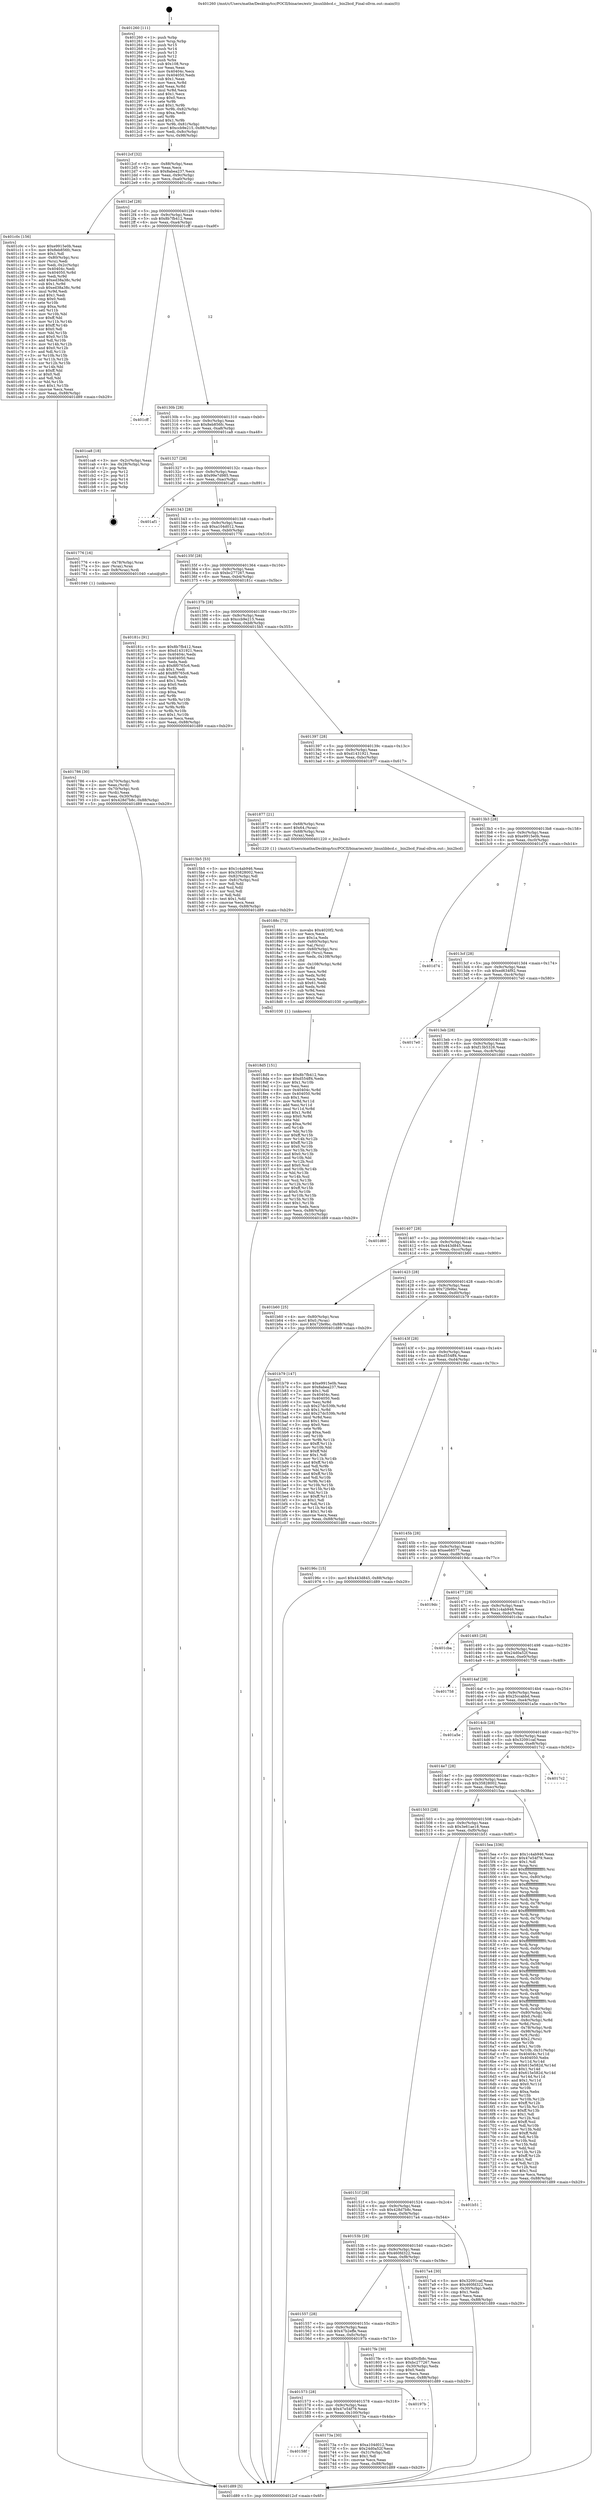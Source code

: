 digraph "0x401260" {
  label = "0x401260 (/mnt/c/Users/mathe/Desktop/tcc/POCII/binaries/extr_linuxlibbcd.c__bin2bcd_Final-ollvm.out::main(0))"
  labelloc = "t"
  node[shape=record]

  Entry [label="",width=0.3,height=0.3,shape=circle,fillcolor=black,style=filled]
  "0x4012cf" [label="{
     0x4012cf [32]\l
     | [instrs]\l
     &nbsp;&nbsp;0x4012cf \<+6\>: mov -0x88(%rbp),%eax\l
     &nbsp;&nbsp;0x4012d5 \<+2\>: mov %eax,%ecx\l
     &nbsp;&nbsp;0x4012d7 \<+6\>: sub $0x8abea237,%ecx\l
     &nbsp;&nbsp;0x4012dd \<+6\>: mov %eax,-0x9c(%rbp)\l
     &nbsp;&nbsp;0x4012e3 \<+6\>: mov %ecx,-0xa0(%rbp)\l
     &nbsp;&nbsp;0x4012e9 \<+6\>: je 0000000000401c0c \<main+0x9ac\>\l
  }"]
  "0x401c0c" [label="{
     0x401c0c [156]\l
     | [instrs]\l
     &nbsp;&nbsp;0x401c0c \<+5\>: mov $0xe9915e0b,%eax\l
     &nbsp;&nbsp;0x401c11 \<+5\>: mov $0x8eb856fc,%ecx\l
     &nbsp;&nbsp;0x401c16 \<+2\>: mov $0x1,%dl\l
     &nbsp;&nbsp;0x401c18 \<+4\>: mov -0x80(%rbp),%rsi\l
     &nbsp;&nbsp;0x401c1c \<+2\>: mov (%rsi),%edi\l
     &nbsp;&nbsp;0x401c1e \<+3\>: mov %edi,-0x2c(%rbp)\l
     &nbsp;&nbsp;0x401c21 \<+7\>: mov 0x40404c,%edi\l
     &nbsp;&nbsp;0x401c28 \<+8\>: mov 0x404050,%r8d\l
     &nbsp;&nbsp;0x401c30 \<+3\>: mov %edi,%r9d\l
     &nbsp;&nbsp;0x401c33 \<+7\>: add $0xed38a38c,%r9d\l
     &nbsp;&nbsp;0x401c3a \<+4\>: sub $0x1,%r9d\l
     &nbsp;&nbsp;0x401c3e \<+7\>: sub $0xed38a38c,%r9d\l
     &nbsp;&nbsp;0x401c45 \<+4\>: imul %r9d,%edi\l
     &nbsp;&nbsp;0x401c49 \<+3\>: and $0x1,%edi\l
     &nbsp;&nbsp;0x401c4c \<+3\>: cmp $0x0,%edi\l
     &nbsp;&nbsp;0x401c4f \<+4\>: sete %r10b\l
     &nbsp;&nbsp;0x401c53 \<+4\>: cmp $0xa,%r8d\l
     &nbsp;&nbsp;0x401c57 \<+4\>: setl %r11b\l
     &nbsp;&nbsp;0x401c5b \<+3\>: mov %r10b,%bl\l
     &nbsp;&nbsp;0x401c5e \<+3\>: xor $0xff,%bl\l
     &nbsp;&nbsp;0x401c61 \<+3\>: mov %r11b,%r14b\l
     &nbsp;&nbsp;0x401c64 \<+4\>: xor $0xff,%r14b\l
     &nbsp;&nbsp;0x401c68 \<+3\>: xor $0x0,%dl\l
     &nbsp;&nbsp;0x401c6b \<+3\>: mov %bl,%r15b\l
     &nbsp;&nbsp;0x401c6e \<+4\>: and $0x0,%r15b\l
     &nbsp;&nbsp;0x401c72 \<+3\>: and %dl,%r10b\l
     &nbsp;&nbsp;0x401c75 \<+3\>: mov %r14b,%r12b\l
     &nbsp;&nbsp;0x401c78 \<+4\>: and $0x0,%r12b\l
     &nbsp;&nbsp;0x401c7c \<+3\>: and %dl,%r11b\l
     &nbsp;&nbsp;0x401c7f \<+3\>: or %r10b,%r15b\l
     &nbsp;&nbsp;0x401c82 \<+3\>: or %r11b,%r12b\l
     &nbsp;&nbsp;0x401c85 \<+3\>: xor %r12b,%r15b\l
     &nbsp;&nbsp;0x401c88 \<+3\>: or %r14b,%bl\l
     &nbsp;&nbsp;0x401c8b \<+3\>: xor $0xff,%bl\l
     &nbsp;&nbsp;0x401c8e \<+3\>: or $0x0,%dl\l
     &nbsp;&nbsp;0x401c91 \<+2\>: and %dl,%bl\l
     &nbsp;&nbsp;0x401c93 \<+3\>: or %bl,%r15b\l
     &nbsp;&nbsp;0x401c96 \<+4\>: test $0x1,%r15b\l
     &nbsp;&nbsp;0x401c9a \<+3\>: cmovne %ecx,%eax\l
     &nbsp;&nbsp;0x401c9d \<+6\>: mov %eax,-0x88(%rbp)\l
     &nbsp;&nbsp;0x401ca3 \<+5\>: jmp 0000000000401d89 \<main+0xb29\>\l
  }"]
  "0x4012ef" [label="{
     0x4012ef [28]\l
     | [instrs]\l
     &nbsp;&nbsp;0x4012ef \<+5\>: jmp 00000000004012f4 \<main+0x94\>\l
     &nbsp;&nbsp;0x4012f4 \<+6\>: mov -0x9c(%rbp),%eax\l
     &nbsp;&nbsp;0x4012fa \<+5\>: sub $0x8b7fb412,%eax\l
     &nbsp;&nbsp;0x4012ff \<+6\>: mov %eax,-0xa4(%rbp)\l
     &nbsp;&nbsp;0x401305 \<+6\>: je 0000000000401cff \<main+0xa9f\>\l
  }"]
  Exit [label="",width=0.3,height=0.3,shape=circle,fillcolor=black,style=filled,peripheries=2]
  "0x401cff" [label="{
     0x401cff\l
  }", style=dashed]
  "0x40130b" [label="{
     0x40130b [28]\l
     | [instrs]\l
     &nbsp;&nbsp;0x40130b \<+5\>: jmp 0000000000401310 \<main+0xb0\>\l
     &nbsp;&nbsp;0x401310 \<+6\>: mov -0x9c(%rbp),%eax\l
     &nbsp;&nbsp;0x401316 \<+5\>: sub $0x8eb856fc,%eax\l
     &nbsp;&nbsp;0x40131b \<+6\>: mov %eax,-0xa8(%rbp)\l
     &nbsp;&nbsp;0x401321 \<+6\>: je 0000000000401ca8 \<main+0xa48\>\l
  }"]
  "0x4018d5" [label="{
     0x4018d5 [151]\l
     | [instrs]\l
     &nbsp;&nbsp;0x4018d5 \<+5\>: mov $0x8b7fb412,%ecx\l
     &nbsp;&nbsp;0x4018da \<+5\>: mov $0xd554ff4,%edx\l
     &nbsp;&nbsp;0x4018df \<+3\>: mov $0x1,%r10b\l
     &nbsp;&nbsp;0x4018e2 \<+2\>: xor %esi,%esi\l
     &nbsp;&nbsp;0x4018e4 \<+8\>: mov 0x40404c,%r8d\l
     &nbsp;&nbsp;0x4018ec \<+8\>: mov 0x404050,%r9d\l
     &nbsp;&nbsp;0x4018f4 \<+3\>: sub $0x1,%esi\l
     &nbsp;&nbsp;0x4018f7 \<+3\>: mov %r8d,%r11d\l
     &nbsp;&nbsp;0x4018fa \<+3\>: add %esi,%r11d\l
     &nbsp;&nbsp;0x4018fd \<+4\>: imul %r11d,%r8d\l
     &nbsp;&nbsp;0x401901 \<+4\>: and $0x1,%r8d\l
     &nbsp;&nbsp;0x401905 \<+4\>: cmp $0x0,%r8d\l
     &nbsp;&nbsp;0x401909 \<+3\>: sete %bl\l
     &nbsp;&nbsp;0x40190c \<+4\>: cmp $0xa,%r9d\l
     &nbsp;&nbsp;0x401910 \<+4\>: setl %r14b\l
     &nbsp;&nbsp;0x401914 \<+3\>: mov %bl,%r15b\l
     &nbsp;&nbsp;0x401917 \<+4\>: xor $0xff,%r15b\l
     &nbsp;&nbsp;0x40191b \<+3\>: mov %r14b,%r12b\l
     &nbsp;&nbsp;0x40191e \<+4\>: xor $0xff,%r12b\l
     &nbsp;&nbsp;0x401922 \<+4\>: xor $0x0,%r10b\l
     &nbsp;&nbsp;0x401926 \<+3\>: mov %r15b,%r13b\l
     &nbsp;&nbsp;0x401929 \<+4\>: and $0x0,%r13b\l
     &nbsp;&nbsp;0x40192d \<+3\>: and %r10b,%bl\l
     &nbsp;&nbsp;0x401930 \<+3\>: mov %r12b,%sil\l
     &nbsp;&nbsp;0x401933 \<+4\>: and $0x0,%sil\l
     &nbsp;&nbsp;0x401937 \<+3\>: and %r10b,%r14b\l
     &nbsp;&nbsp;0x40193a \<+3\>: or %bl,%r13b\l
     &nbsp;&nbsp;0x40193d \<+3\>: or %r14b,%sil\l
     &nbsp;&nbsp;0x401940 \<+3\>: xor %sil,%r13b\l
     &nbsp;&nbsp;0x401943 \<+3\>: or %r12b,%r15b\l
     &nbsp;&nbsp;0x401946 \<+4\>: xor $0xff,%r15b\l
     &nbsp;&nbsp;0x40194a \<+4\>: or $0x0,%r10b\l
     &nbsp;&nbsp;0x40194e \<+3\>: and %r10b,%r15b\l
     &nbsp;&nbsp;0x401951 \<+3\>: or %r15b,%r13b\l
     &nbsp;&nbsp;0x401954 \<+4\>: test $0x1,%r13b\l
     &nbsp;&nbsp;0x401958 \<+3\>: cmovne %edx,%ecx\l
     &nbsp;&nbsp;0x40195b \<+6\>: mov %ecx,-0x88(%rbp)\l
     &nbsp;&nbsp;0x401961 \<+6\>: mov %eax,-0x10c(%rbp)\l
     &nbsp;&nbsp;0x401967 \<+5\>: jmp 0000000000401d89 \<main+0xb29\>\l
  }"]
  "0x401ca8" [label="{
     0x401ca8 [18]\l
     | [instrs]\l
     &nbsp;&nbsp;0x401ca8 \<+3\>: mov -0x2c(%rbp),%eax\l
     &nbsp;&nbsp;0x401cab \<+4\>: lea -0x28(%rbp),%rsp\l
     &nbsp;&nbsp;0x401caf \<+1\>: pop %rbx\l
     &nbsp;&nbsp;0x401cb0 \<+2\>: pop %r12\l
     &nbsp;&nbsp;0x401cb2 \<+2\>: pop %r13\l
     &nbsp;&nbsp;0x401cb4 \<+2\>: pop %r14\l
     &nbsp;&nbsp;0x401cb6 \<+2\>: pop %r15\l
     &nbsp;&nbsp;0x401cb8 \<+1\>: pop %rbp\l
     &nbsp;&nbsp;0x401cb9 \<+1\>: ret\l
  }"]
  "0x401327" [label="{
     0x401327 [28]\l
     | [instrs]\l
     &nbsp;&nbsp;0x401327 \<+5\>: jmp 000000000040132c \<main+0xcc\>\l
     &nbsp;&nbsp;0x40132c \<+6\>: mov -0x9c(%rbp),%eax\l
     &nbsp;&nbsp;0x401332 \<+5\>: sub $0x99e7d985,%eax\l
     &nbsp;&nbsp;0x401337 \<+6\>: mov %eax,-0xac(%rbp)\l
     &nbsp;&nbsp;0x40133d \<+6\>: je 0000000000401af1 \<main+0x891\>\l
  }"]
  "0x40188c" [label="{
     0x40188c [73]\l
     | [instrs]\l
     &nbsp;&nbsp;0x40188c \<+10\>: movabs $0x4020f2,%rdi\l
     &nbsp;&nbsp;0x401896 \<+2\>: xor %ecx,%ecx\l
     &nbsp;&nbsp;0x401898 \<+5\>: mov $0x1a,%edx\l
     &nbsp;&nbsp;0x40189d \<+4\>: mov -0x60(%rbp),%rsi\l
     &nbsp;&nbsp;0x4018a1 \<+2\>: mov %al,(%rsi)\l
     &nbsp;&nbsp;0x4018a3 \<+4\>: mov -0x60(%rbp),%rsi\l
     &nbsp;&nbsp;0x4018a7 \<+3\>: movzbl (%rsi),%eax\l
     &nbsp;&nbsp;0x4018aa \<+6\>: mov %edx,-0x108(%rbp)\l
     &nbsp;&nbsp;0x4018b0 \<+1\>: cltd\l
     &nbsp;&nbsp;0x4018b1 \<+7\>: mov -0x108(%rbp),%r8d\l
     &nbsp;&nbsp;0x4018b8 \<+3\>: idiv %r8d\l
     &nbsp;&nbsp;0x4018bb \<+3\>: mov %ecx,%r9d\l
     &nbsp;&nbsp;0x4018be \<+3\>: sub %edx,%r9d\l
     &nbsp;&nbsp;0x4018c1 \<+2\>: mov %ecx,%edx\l
     &nbsp;&nbsp;0x4018c3 \<+3\>: sub $0x61,%edx\l
     &nbsp;&nbsp;0x4018c6 \<+3\>: add %edx,%r9d\l
     &nbsp;&nbsp;0x4018c9 \<+3\>: sub %r9d,%ecx\l
     &nbsp;&nbsp;0x4018cc \<+2\>: mov %ecx,%esi\l
     &nbsp;&nbsp;0x4018ce \<+2\>: mov $0x0,%al\l
     &nbsp;&nbsp;0x4018d0 \<+5\>: call 0000000000401030 \<printf@plt\>\l
     | [calls]\l
     &nbsp;&nbsp;0x401030 \{1\} (unknown)\l
  }"]
  "0x401af1" [label="{
     0x401af1\l
  }", style=dashed]
  "0x401343" [label="{
     0x401343 [28]\l
     | [instrs]\l
     &nbsp;&nbsp;0x401343 \<+5\>: jmp 0000000000401348 \<main+0xe8\>\l
     &nbsp;&nbsp;0x401348 \<+6\>: mov -0x9c(%rbp),%eax\l
     &nbsp;&nbsp;0x40134e \<+5\>: sub $0xa104d012,%eax\l
     &nbsp;&nbsp;0x401353 \<+6\>: mov %eax,-0xb0(%rbp)\l
     &nbsp;&nbsp;0x401359 \<+6\>: je 0000000000401776 \<main+0x516\>\l
  }"]
  "0x401786" [label="{
     0x401786 [30]\l
     | [instrs]\l
     &nbsp;&nbsp;0x401786 \<+4\>: mov -0x70(%rbp),%rdi\l
     &nbsp;&nbsp;0x40178a \<+2\>: mov %eax,(%rdi)\l
     &nbsp;&nbsp;0x40178c \<+4\>: mov -0x70(%rbp),%rdi\l
     &nbsp;&nbsp;0x401790 \<+2\>: mov (%rdi),%eax\l
     &nbsp;&nbsp;0x401792 \<+3\>: mov %eax,-0x30(%rbp)\l
     &nbsp;&nbsp;0x401795 \<+10\>: movl $0x428d7b8c,-0x88(%rbp)\l
     &nbsp;&nbsp;0x40179f \<+5\>: jmp 0000000000401d89 \<main+0xb29\>\l
  }"]
  "0x401776" [label="{
     0x401776 [16]\l
     | [instrs]\l
     &nbsp;&nbsp;0x401776 \<+4\>: mov -0x78(%rbp),%rax\l
     &nbsp;&nbsp;0x40177a \<+3\>: mov (%rax),%rax\l
     &nbsp;&nbsp;0x40177d \<+4\>: mov 0x8(%rax),%rdi\l
     &nbsp;&nbsp;0x401781 \<+5\>: call 0000000000401040 \<atoi@plt\>\l
     | [calls]\l
     &nbsp;&nbsp;0x401040 \{1\} (unknown)\l
  }"]
  "0x40135f" [label="{
     0x40135f [28]\l
     | [instrs]\l
     &nbsp;&nbsp;0x40135f \<+5\>: jmp 0000000000401364 \<main+0x104\>\l
     &nbsp;&nbsp;0x401364 \<+6\>: mov -0x9c(%rbp),%eax\l
     &nbsp;&nbsp;0x40136a \<+5\>: sub $0xbc277267,%eax\l
     &nbsp;&nbsp;0x40136f \<+6\>: mov %eax,-0xb4(%rbp)\l
     &nbsp;&nbsp;0x401375 \<+6\>: je 000000000040181c \<main+0x5bc\>\l
  }"]
  "0x40158f" [label="{
     0x40158f\l
  }", style=dashed]
  "0x40181c" [label="{
     0x40181c [91]\l
     | [instrs]\l
     &nbsp;&nbsp;0x40181c \<+5\>: mov $0x8b7fb412,%eax\l
     &nbsp;&nbsp;0x401821 \<+5\>: mov $0xd1431921,%ecx\l
     &nbsp;&nbsp;0x401826 \<+7\>: mov 0x40404c,%edx\l
     &nbsp;&nbsp;0x40182d \<+7\>: mov 0x404050,%esi\l
     &nbsp;&nbsp;0x401834 \<+2\>: mov %edx,%edi\l
     &nbsp;&nbsp;0x401836 \<+6\>: sub $0x8f0765c6,%edi\l
     &nbsp;&nbsp;0x40183c \<+3\>: sub $0x1,%edi\l
     &nbsp;&nbsp;0x40183f \<+6\>: add $0x8f0765c6,%edi\l
     &nbsp;&nbsp;0x401845 \<+3\>: imul %edi,%edx\l
     &nbsp;&nbsp;0x401848 \<+3\>: and $0x1,%edx\l
     &nbsp;&nbsp;0x40184b \<+3\>: cmp $0x0,%edx\l
     &nbsp;&nbsp;0x40184e \<+4\>: sete %r8b\l
     &nbsp;&nbsp;0x401852 \<+3\>: cmp $0xa,%esi\l
     &nbsp;&nbsp;0x401855 \<+4\>: setl %r9b\l
     &nbsp;&nbsp;0x401859 \<+3\>: mov %r8b,%r10b\l
     &nbsp;&nbsp;0x40185c \<+3\>: and %r9b,%r10b\l
     &nbsp;&nbsp;0x40185f \<+3\>: xor %r9b,%r8b\l
     &nbsp;&nbsp;0x401862 \<+3\>: or %r8b,%r10b\l
     &nbsp;&nbsp;0x401865 \<+4\>: test $0x1,%r10b\l
     &nbsp;&nbsp;0x401869 \<+3\>: cmovne %ecx,%eax\l
     &nbsp;&nbsp;0x40186c \<+6\>: mov %eax,-0x88(%rbp)\l
     &nbsp;&nbsp;0x401872 \<+5\>: jmp 0000000000401d89 \<main+0xb29\>\l
  }"]
  "0x40137b" [label="{
     0x40137b [28]\l
     | [instrs]\l
     &nbsp;&nbsp;0x40137b \<+5\>: jmp 0000000000401380 \<main+0x120\>\l
     &nbsp;&nbsp;0x401380 \<+6\>: mov -0x9c(%rbp),%eax\l
     &nbsp;&nbsp;0x401386 \<+5\>: sub $0xccb9e215,%eax\l
     &nbsp;&nbsp;0x40138b \<+6\>: mov %eax,-0xb8(%rbp)\l
     &nbsp;&nbsp;0x401391 \<+6\>: je 00000000004015b5 \<main+0x355\>\l
  }"]
  "0x40173a" [label="{
     0x40173a [30]\l
     | [instrs]\l
     &nbsp;&nbsp;0x40173a \<+5\>: mov $0xa104d012,%eax\l
     &nbsp;&nbsp;0x40173f \<+5\>: mov $0x24d0a52f,%ecx\l
     &nbsp;&nbsp;0x401744 \<+3\>: mov -0x31(%rbp),%dl\l
     &nbsp;&nbsp;0x401747 \<+3\>: test $0x1,%dl\l
     &nbsp;&nbsp;0x40174a \<+3\>: cmovne %ecx,%eax\l
     &nbsp;&nbsp;0x40174d \<+6\>: mov %eax,-0x88(%rbp)\l
     &nbsp;&nbsp;0x401753 \<+5\>: jmp 0000000000401d89 \<main+0xb29\>\l
  }"]
  "0x4015b5" [label="{
     0x4015b5 [53]\l
     | [instrs]\l
     &nbsp;&nbsp;0x4015b5 \<+5\>: mov $0x1c4ab946,%eax\l
     &nbsp;&nbsp;0x4015ba \<+5\>: mov $0x35828002,%ecx\l
     &nbsp;&nbsp;0x4015bf \<+6\>: mov -0x82(%rbp),%dl\l
     &nbsp;&nbsp;0x4015c5 \<+7\>: mov -0x81(%rbp),%sil\l
     &nbsp;&nbsp;0x4015cc \<+3\>: mov %dl,%dil\l
     &nbsp;&nbsp;0x4015cf \<+3\>: and %sil,%dil\l
     &nbsp;&nbsp;0x4015d2 \<+3\>: xor %sil,%dl\l
     &nbsp;&nbsp;0x4015d5 \<+3\>: or %dl,%dil\l
     &nbsp;&nbsp;0x4015d8 \<+4\>: test $0x1,%dil\l
     &nbsp;&nbsp;0x4015dc \<+3\>: cmovne %ecx,%eax\l
     &nbsp;&nbsp;0x4015df \<+6\>: mov %eax,-0x88(%rbp)\l
     &nbsp;&nbsp;0x4015e5 \<+5\>: jmp 0000000000401d89 \<main+0xb29\>\l
  }"]
  "0x401397" [label="{
     0x401397 [28]\l
     | [instrs]\l
     &nbsp;&nbsp;0x401397 \<+5\>: jmp 000000000040139c \<main+0x13c\>\l
     &nbsp;&nbsp;0x40139c \<+6\>: mov -0x9c(%rbp),%eax\l
     &nbsp;&nbsp;0x4013a2 \<+5\>: sub $0xd1431921,%eax\l
     &nbsp;&nbsp;0x4013a7 \<+6\>: mov %eax,-0xbc(%rbp)\l
     &nbsp;&nbsp;0x4013ad \<+6\>: je 0000000000401877 \<main+0x617\>\l
  }"]
  "0x401d89" [label="{
     0x401d89 [5]\l
     | [instrs]\l
     &nbsp;&nbsp;0x401d89 \<+5\>: jmp 00000000004012cf \<main+0x6f\>\l
  }"]
  "0x401260" [label="{
     0x401260 [111]\l
     | [instrs]\l
     &nbsp;&nbsp;0x401260 \<+1\>: push %rbp\l
     &nbsp;&nbsp;0x401261 \<+3\>: mov %rsp,%rbp\l
     &nbsp;&nbsp;0x401264 \<+2\>: push %r15\l
     &nbsp;&nbsp;0x401266 \<+2\>: push %r14\l
     &nbsp;&nbsp;0x401268 \<+2\>: push %r13\l
     &nbsp;&nbsp;0x40126a \<+2\>: push %r12\l
     &nbsp;&nbsp;0x40126c \<+1\>: push %rbx\l
     &nbsp;&nbsp;0x40126d \<+7\>: sub $0x108,%rsp\l
     &nbsp;&nbsp;0x401274 \<+2\>: xor %eax,%eax\l
     &nbsp;&nbsp;0x401276 \<+7\>: mov 0x40404c,%ecx\l
     &nbsp;&nbsp;0x40127d \<+7\>: mov 0x404050,%edx\l
     &nbsp;&nbsp;0x401284 \<+3\>: sub $0x1,%eax\l
     &nbsp;&nbsp;0x401287 \<+3\>: mov %ecx,%r8d\l
     &nbsp;&nbsp;0x40128a \<+3\>: add %eax,%r8d\l
     &nbsp;&nbsp;0x40128d \<+4\>: imul %r8d,%ecx\l
     &nbsp;&nbsp;0x401291 \<+3\>: and $0x1,%ecx\l
     &nbsp;&nbsp;0x401294 \<+3\>: cmp $0x0,%ecx\l
     &nbsp;&nbsp;0x401297 \<+4\>: sete %r9b\l
     &nbsp;&nbsp;0x40129b \<+4\>: and $0x1,%r9b\l
     &nbsp;&nbsp;0x40129f \<+7\>: mov %r9b,-0x82(%rbp)\l
     &nbsp;&nbsp;0x4012a6 \<+3\>: cmp $0xa,%edx\l
     &nbsp;&nbsp;0x4012a9 \<+4\>: setl %r9b\l
     &nbsp;&nbsp;0x4012ad \<+4\>: and $0x1,%r9b\l
     &nbsp;&nbsp;0x4012b1 \<+7\>: mov %r9b,-0x81(%rbp)\l
     &nbsp;&nbsp;0x4012b8 \<+10\>: movl $0xccb9e215,-0x88(%rbp)\l
     &nbsp;&nbsp;0x4012c2 \<+6\>: mov %edi,-0x8c(%rbp)\l
     &nbsp;&nbsp;0x4012c8 \<+7\>: mov %rsi,-0x98(%rbp)\l
  }"]
  "0x401573" [label="{
     0x401573 [28]\l
     | [instrs]\l
     &nbsp;&nbsp;0x401573 \<+5\>: jmp 0000000000401578 \<main+0x318\>\l
     &nbsp;&nbsp;0x401578 \<+6\>: mov -0x9c(%rbp),%eax\l
     &nbsp;&nbsp;0x40157e \<+5\>: sub $0x47e54f79,%eax\l
     &nbsp;&nbsp;0x401583 \<+6\>: mov %eax,-0x100(%rbp)\l
     &nbsp;&nbsp;0x401589 \<+6\>: je 000000000040173a \<main+0x4da\>\l
  }"]
  "0x401877" [label="{
     0x401877 [21]\l
     | [instrs]\l
     &nbsp;&nbsp;0x401877 \<+4\>: mov -0x68(%rbp),%rax\l
     &nbsp;&nbsp;0x40187b \<+6\>: movl $0x64,(%rax)\l
     &nbsp;&nbsp;0x401881 \<+4\>: mov -0x68(%rbp),%rax\l
     &nbsp;&nbsp;0x401885 \<+2\>: mov (%rax),%edi\l
     &nbsp;&nbsp;0x401887 \<+5\>: call 0000000000401220 \<_bin2bcd\>\l
     | [calls]\l
     &nbsp;&nbsp;0x401220 \{1\} (/mnt/c/Users/mathe/Desktop/tcc/POCII/binaries/extr_linuxlibbcd.c__bin2bcd_Final-ollvm.out::_bin2bcd)\l
  }"]
  "0x4013b3" [label="{
     0x4013b3 [28]\l
     | [instrs]\l
     &nbsp;&nbsp;0x4013b3 \<+5\>: jmp 00000000004013b8 \<main+0x158\>\l
     &nbsp;&nbsp;0x4013b8 \<+6\>: mov -0x9c(%rbp),%eax\l
     &nbsp;&nbsp;0x4013be \<+5\>: sub $0xe9915e0b,%eax\l
     &nbsp;&nbsp;0x4013c3 \<+6\>: mov %eax,-0xc0(%rbp)\l
     &nbsp;&nbsp;0x4013c9 \<+6\>: je 0000000000401d74 \<main+0xb14\>\l
  }"]
  "0x40197b" [label="{
     0x40197b\l
  }", style=dashed]
  "0x401d74" [label="{
     0x401d74\l
  }", style=dashed]
  "0x4013cf" [label="{
     0x4013cf [28]\l
     | [instrs]\l
     &nbsp;&nbsp;0x4013cf \<+5\>: jmp 00000000004013d4 \<main+0x174\>\l
     &nbsp;&nbsp;0x4013d4 \<+6\>: mov -0x9c(%rbp),%eax\l
     &nbsp;&nbsp;0x4013da \<+5\>: sub $0xed634f92,%eax\l
     &nbsp;&nbsp;0x4013df \<+6\>: mov %eax,-0xc4(%rbp)\l
     &nbsp;&nbsp;0x4013e5 \<+6\>: je 00000000004017e0 \<main+0x580\>\l
  }"]
  "0x401557" [label="{
     0x401557 [28]\l
     | [instrs]\l
     &nbsp;&nbsp;0x401557 \<+5\>: jmp 000000000040155c \<main+0x2fc\>\l
     &nbsp;&nbsp;0x40155c \<+6\>: mov -0x9c(%rbp),%eax\l
     &nbsp;&nbsp;0x401562 \<+5\>: sub $0x47b2effe,%eax\l
     &nbsp;&nbsp;0x401567 \<+6\>: mov %eax,-0xfc(%rbp)\l
     &nbsp;&nbsp;0x40156d \<+6\>: je 000000000040197b \<main+0x71b\>\l
  }"]
  "0x4017e0" [label="{
     0x4017e0\l
  }", style=dashed]
  "0x4013eb" [label="{
     0x4013eb [28]\l
     | [instrs]\l
     &nbsp;&nbsp;0x4013eb \<+5\>: jmp 00000000004013f0 \<main+0x190\>\l
     &nbsp;&nbsp;0x4013f0 \<+6\>: mov -0x9c(%rbp),%eax\l
     &nbsp;&nbsp;0x4013f6 \<+5\>: sub $0xf13b5326,%eax\l
     &nbsp;&nbsp;0x4013fb \<+6\>: mov %eax,-0xc8(%rbp)\l
     &nbsp;&nbsp;0x401401 \<+6\>: je 0000000000401d60 \<main+0xb00\>\l
  }"]
  "0x4017fe" [label="{
     0x4017fe [30]\l
     | [instrs]\l
     &nbsp;&nbsp;0x4017fe \<+5\>: mov $0x4f0cfb8c,%eax\l
     &nbsp;&nbsp;0x401803 \<+5\>: mov $0xbc277267,%ecx\l
     &nbsp;&nbsp;0x401808 \<+3\>: mov -0x30(%rbp),%edx\l
     &nbsp;&nbsp;0x40180b \<+3\>: cmp $0x0,%edx\l
     &nbsp;&nbsp;0x40180e \<+3\>: cmove %ecx,%eax\l
     &nbsp;&nbsp;0x401811 \<+6\>: mov %eax,-0x88(%rbp)\l
     &nbsp;&nbsp;0x401817 \<+5\>: jmp 0000000000401d89 \<main+0xb29\>\l
  }"]
  "0x401d60" [label="{
     0x401d60\l
  }", style=dashed]
  "0x401407" [label="{
     0x401407 [28]\l
     | [instrs]\l
     &nbsp;&nbsp;0x401407 \<+5\>: jmp 000000000040140c \<main+0x1ac\>\l
     &nbsp;&nbsp;0x40140c \<+6\>: mov -0x9c(%rbp),%eax\l
     &nbsp;&nbsp;0x401412 \<+5\>: sub $0x443d845,%eax\l
     &nbsp;&nbsp;0x401417 \<+6\>: mov %eax,-0xcc(%rbp)\l
     &nbsp;&nbsp;0x40141d \<+6\>: je 0000000000401b60 \<main+0x900\>\l
  }"]
  "0x40153b" [label="{
     0x40153b [28]\l
     | [instrs]\l
     &nbsp;&nbsp;0x40153b \<+5\>: jmp 0000000000401540 \<main+0x2e0\>\l
     &nbsp;&nbsp;0x401540 \<+6\>: mov -0x9c(%rbp),%eax\l
     &nbsp;&nbsp;0x401546 \<+5\>: sub $0x460fd322,%eax\l
     &nbsp;&nbsp;0x40154b \<+6\>: mov %eax,-0xf8(%rbp)\l
     &nbsp;&nbsp;0x401551 \<+6\>: je 00000000004017fe \<main+0x59e\>\l
  }"]
  "0x401b60" [label="{
     0x401b60 [25]\l
     | [instrs]\l
     &nbsp;&nbsp;0x401b60 \<+4\>: mov -0x80(%rbp),%rax\l
     &nbsp;&nbsp;0x401b64 \<+6\>: movl $0x0,(%rax)\l
     &nbsp;&nbsp;0x401b6a \<+10\>: movl $0x72fe9bc,-0x88(%rbp)\l
     &nbsp;&nbsp;0x401b74 \<+5\>: jmp 0000000000401d89 \<main+0xb29\>\l
  }"]
  "0x401423" [label="{
     0x401423 [28]\l
     | [instrs]\l
     &nbsp;&nbsp;0x401423 \<+5\>: jmp 0000000000401428 \<main+0x1c8\>\l
     &nbsp;&nbsp;0x401428 \<+6\>: mov -0x9c(%rbp),%eax\l
     &nbsp;&nbsp;0x40142e \<+5\>: sub $0x72fe9bc,%eax\l
     &nbsp;&nbsp;0x401433 \<+6\>: mov %eax,-0xd0(%rbp)\l
     &nbsp;&nbsp;0x401439 \<+6\>: je 0000000000401b79 \<main+0x919\>\l
  }"]
  "0x4017a4" [label="{
     0x4017a4 [30]\l
     | [instrs]\l
     &nbsp;&nbsp;0x4017a4 \<+5\>: mov $0x32091caf,%eax\l
     &nbsp;&nbsp;0x4017a9 \<+5\>: mov $0x460fd322,%ecx\l
     &nbsp;&nbsp;0x4017ae \<+3\>: mov -0x30(%rbp),%edx\l
     &nbsp;&nbsp;0x4017b1 \<+3\>: cmp $0x1,%edx\l
     &nbsp;&nbsp;0x4017b4 \<+3\>: cmovl %ecx,%eax\l
     &nbsp;&nbsp;0x4017b7 \<+6\>: mov %eax,-0x88(%rbp)\l
     &nbsp;&nbsp;0x4017bd \<+5\>: jmp 0000000000401d89 \<main+0xb29\>\l
  }"]
  "0x401b79" [label="{
     0x401b79 [147]\l
     | [instrs]\l
     &nbsp;&nbsp;0x401b79 \<+5\>: mov $0xe9915e0b,%eax\l
     &nbsp;&nbsp;0x401b7e \<+5\>: mov $0x8abea237,%ecx\l
     &nbsp;&nbsp;0x401b83 \<+2\>: mov $0x1,%dl\l
     &nbsp;&nbsp;0x401b85 \<+7\>: mov 0x40404c,%esi\l
     &nbsp;&nbsp;0x401b8c \<+7\>: mov 0x404050,%edi\l
     &nbsp;&nbsp;0x401b93 \<+3\>: mov %esi,%r8d\l
     &nbsp;&nbsp;0x401b96 \<+7\>: sub $0x27dc539b,%r8d\l
     &nbsp;&nbsp;0x401b9d \<+4\>: sub $0x1,%r8d\l
     &nbsp;&nbsp;0x401ba1 \<+7\>: add $0x27dc539b,%r8d\l
     &nbsp;&nbsp;0x401ba8 \<+4\>: imul %r8d,%esi\l
     &nbsp;&nbsp;0x401bac \<+3\>: and $0x1,%esi\l
     &nbsp;&nbsp;0x401baf \<+3\>: cmp $0x0,%esi\l
     &nbsp;&nbsp;0x401bb2 \<+4\>: sete %r9b\l
     &nbsp;&nbsp;0x401bb6 \<+3\>: cmp $0xa,%edi\l
     &nbsp;&nbsp;0x401bb9 \<+4\>: setl %r10b\l
     &nbsp;&nbsp;0x401bbd \<+3\>: mov %r9b,%r11b\l
     &nbsp;&nbsp;0x401bc0 \<+4\>: xor $0xff,%r11b\l
     &nbsp;&nbsp;0x401bc4 \<+3\>: mov %r10b,%bl\l
     &nbsp;&nbsp;0x401bc7 \<+3\>: xor $0xff,%bl\l
     &nbsp;&nbsp;0x401bca \<+3\>: xor $0x1,%dl\l
     &nbsp;&nbsp;0x401bcd \<+3\>: mov %r11b,%r14b\l
     &nbsp;&nbsp;0x401bd0 \<+4\>: and $0xff,%r14b\l
     &nbsp;&nbsp;0x401bd4 \<+3\>: and %dl,%r9b\l
     &nbsp;&nbsp;0x401bd7 \<+3\>: mov %bl,%r15b\l
     &nbsp;&nbsp;0x401bda \<+4\>: and $0xff,%r15b\l
     &nbsp;&nbsp;0x401bde \<+3\>: and %dl,%r10b\l
     &nbsp;&nbsp;0x401be1 \<+3\>: or %r9b,%r14b\l
     &nbsp;&nbsp;0x401be4 \<+3\>: or %r10b,%r15b\l
     &nbsp;&nbsp;0x401be7 \<+3\>: xor %r15b,%r14b\l
     &nbsp;&nbsp;0x401bea \<+3\>: or %bl,%r11b\l
     &nbsp;&nbsp;0x401bed \<+4\>: xor $0xff,%r11b\l
     &nbsp;&nbsp;0x401bf1 \<+3\>: or $0x1,%dl\l
     &nbsp;&nbsp;0x401bf4 \<+3\>: and %dl,%r11b\l
     &nbsp;&nbsp;0x401bf7 \<+3\>: or %r11b,%r14b\l
     &nbsp;&nbsp;0x401bfa \<+4\>: test $0x1,%r14b\l
     &nbsp;&nbsp;0x401bfe \<+3\>: cmovne %ecx,%eax\l
     &nbsp;&nbsp;0x401c01 \<+6\>: mov %eax,-0x88(%rbp)\l
     &nbsp;&nbsp;0x401c07 \<+5\>: jmp 0000000000401d89 \<main+0xb29\>\l
  }"]
  "0x40143f" [label="{
     0x40143f [28]\l
     | [instrs]\l
     &nbsp;&nbsp;0x40143f \<+5\>: jmp 0000000000401444 \<main+0x1e4\>\l
     &nbsp;&nbsp;0x401444 \<+6\>: mov -0x9c(%rbp),%eax\l
     &nbsp;&nbsp;0x40144a \<+5\>: sub $0xd554ff4,%eax\l
     &nbsp;&nbsp;0x40144f \<+6\>: mov %eax,-0xd4(%rbp)\l
     &nbsp;&nbsp;0x401455 \<+6\>: je 000000000040196c \<main+0x70c\>\l
  }"]
  "0x40151f" [label="{
     0x40151f [28]\l
     | [instrs]\l
     &nbsp;&nbsp;0x40151f \<+5\>: jmp 0000000000401524 \<main+0x2c4\>\l
     &nbsp;&nbsp;0x401524 \<+6\>: mov -0x9c(%rbp),%eax\l
     &nbsp;&nbsp;0x40152a \<+5\>: sub $0x428d7b8c,%eax\l
     &nbsp;&nbsp;0x40152f \<+6\>: mov %eax,-0xf4(%rbp)\l
     &nbsp;&nbsp;0x401535 \<+6\>: je 00000000004017a4 \<main+0x544\>\l
  }"]
  "0x40196c" [label="{
     0x40196c [15]\l
     | [instrs]\l
     &nbsp;&nbsp;0x40196c \<+10\>: movl $0x443d845,-0x88(%rbp)\l
     &nbsp;&nbsp;0x401976 \<+5\>: jmp 0000000000401d89 \<main+0xb29\>\l
  }"]
  "0x40145b" [label="{
     0x40145b [28]\l
     | [instrs]\l
     &nbsp;&nbsp;0x40145b \<+5\>: jmp 0000000000401460 \<main+0x200\>\l
     &nbsp;&nbsp;0x401460 \<+6\>: mov -0x9c(%rbp),%eax\l
     &nbsp;&nbsp;0x401466 \<+5\>: sub $0xee68577,%eax\l
     &nbsp;&nbsp;0x40146b \<+6\>: mov %eax,-0xd8(%rbp)\l
     &nbsp;&nbsp;0x401471 \<+6\>: je 00000000004019dc \<main+0x77c\>\l
  }"]
  "0x401b51" [label="{
     0x401b51\l
  }", style=dashed]
  "0x4019dc" [label="{
     0x4019dc\l
  }", style=dashed]
  "0x401477" [label="{
     0x401477 [28]\l
     | [instrs]\l
     &nbsp;&nbsp;0x401477 \<+5\>: jmp 000000000040147c \<main+0x21c\>\l
     &nbsp;&nbsp;0x40147c \<+6\>: mov -0x9c(%rbp),%eax\l
     &nbsp;&nbsp;0x401482 \<+5\>: sub $0x1c4ab946,%eax\l
     &nbsp;&nbsp;0x401487 \<+6\>: mov %eax,-0xdc(%rbp)\l
     &nbsp;&nbsp;0x40148d \<+6\>: je 0000000000401cba \<main+0xa5a\>\l
  }"]
  "0x401503" [label="{
     0x401503 [28]\l
     | [instrs]\l
     &nbsp;&nbsp;0x401503 \<+5\>: jmp 0000000000401508 \<main+0x2a8\>\l
     &nbsp;&nbsp;0x401508 \<+6\>: mov -0x9c(%rbp),%eax\l
     &nbsp;&nbsp;0x40150e \<+5\>: sub $0x3e61ae18,%eax\l
     &nbsp;&nbsp;0x401513 \<+6\>: mov %eax,-0xf0(%rbp)\l
     &nbsp;&nbsp;0x401519 \<+6\>: je 0000000000401b51 \<main+0x8f1\>\l
  }"]
  "0x401cba" [label="{
     0x401cba\l
  }", style=dashed]
  "0x401493" [label="{
     0x401493 [28]\l
     | [instrs]\l
     &nbsp;&nbsp;0x401493 \<+5\>: jmp 0000000000401498 \<main+0x238\>\l
     &nbsp;&nbsp;0x401498 \<+6\>: mov -0x9c(%rbp),%eax\l
     &nbsp;&nbsp;0x40149e \<+5\>: sub $0x24d0a52f,%eax\l
     &nbsp;&nbsp;0x4014a3 \<+6\>: mov %eax,-0xe0(%rbp)\l
     &nbsp;&nbsp;0x4014a9 \<+6\>: je 0000000000401758 \<main+0x4f8\>\l
  }"]
  "0x4015ea" [label="{
     0x4015ea [336]\l
     | [instrs]\l
     &nbsp;&nbsp;0x4015ea \<+5\>: mov $0x1c4ab946,%eax\l
     &nbsp;&nbsp;0x4015ef \<+5\>: mov $0x47e54f79,%ecx\l
     &nbsp;&nbsp;0x4015f4 \<+2\>: mov $0x1,%dl\l
     &nbsp;&nbsp;0x4015f6 \<+3\>: mov %rsp,%rsi\l
     &nbsp;&nbsp;0x4015f9 \<+4\>: add $0xfffffffffffffff0,%rsi\l
     &nbsp;&nbsp;0x4015fd \<+3\>: mov %rsi,%rsp\l
     &nbsp;&nbsp;0x401600 \<+4\>: mov %rsi,-0x80(%rbp)\l
     &nbsp;&nbsp;0x401604 \<+3\>: mov %rsp,%rsi\l
     &nbsp;&nbsp;0x401607 \<+4\>: add $0xfffffffffffffff0,%rsi\l
     &nbsp;&nbsp;0x40160b \<+3\>: mov %rsi,%rsp\l
     &nbsp;&nbsp;0x40160e \<+3\>: mov %rsp,%rdi\l
     &nbsp;&nbsp;0x401611 \<+4\>: add $0xfffffffffffffff0,%rdi\l
     &nbsp;&nbsp;0x401615 \<+3\>: mov %rdi,%rsp\l
     &nbsp;&nbsp;0x401618 \<+4\>: mov %rdi,-0x78(%rbp)\l
     &nbsp;&nbsp;0x40161c \<+3\>: mov %rsp,%rdi\l
     &nbsp;&nbsp;0x40161f \<+4\>: add $0xfffffffffffffff0,%rdi\l
     &nbsp;&nbsp;0x401623 \<+3\>: mov %rdi,%rsp\l
     &nbsp;&nbsp;0x401626 \<+4\>: mov %rdi,-0x70(%rbp)\l
     &nbsp;&nbsp;0x40162a \<+3\>: mov %rsp,%rdi\l
     &nbsp;&nbsp;0x40162d \<+4\>: add $0xfffffffffffffff0,%rdi\l
     &nbsp;&nbsp;0x401631 \<+3\>: mov %rdi,%rsp\l
     &nbsp;&nbsp;0x401634 \<+4\>: mov %rdi,-0x68(%rbp)\l
     &nbsp;&nbsp;0x401638 \<+3\>: mov %rsp,%rdi\l
     &nbsp;&nbsp;0x40163b \<+4\>: add $0xfffffffffffffff0,%rdi\l
     &nbsp;&nbsp;0x40163f \<+3\>: mov %rdi,%rsp\l
     &nbsp;&nbsp;0x401642 \<+4\>: mov %rdi,-0x60(%rbp)\l
     &nbsp;&nbsp;0x401646 \<+3\>: mov %rsp,%rdi\l
     &nbsp;&nbsp;0x401649 \<+4\>: add $0xfffffffffffffff0,%rdi\l
     &nbsp;&nbsp;0x40164d \<+3\>: mov %rdi,%rsp\l
     &nbsp;&nbsp;0x401650 \<+4\>: mov %rdi,-0x58(%rbp)\l
     &nbsp;&nbsp;0x401654 \<+3\>: mov %rsp,%rdi\l
     &nbsp;&nbsp;0x401657 \<+4\>: add $0xfffffffffffffff0,%rdi\l
     &nbsp;&nbsp;0x40165b \<+3\>: mov %rdi,%rsp\l
     &nbsp;&nbsp;0x40165e \<+4\>: mov %rdi,-0x50(%rbp)\l
     &nbsp;&nbsp;0x401662 \<+3\>: mov %rsp,%rdi\l
     &nbsp;&nbsp;0x401665 \<+4\>: add $0xfffffffffffffff0,%rdi\l
     &nbsp;&nbsp;0x401669 \<+3\>: mov %rdi,%rsp\l
     &nbsp;&nbsp;0x40166c \<+4\>: mov %rdi,-0x48(%rbp)\l
     &nbsp;&nbsp;0x401670 \<+3\>: mov %rsp,%rdi\l
     &nbsp;&nbsp;0x401673 \<+4\>: add $0xfffffffffffffff0,%rdi\l
     &nbsp;&nbsp;0x401677 \<+3\>: mov %rdi,%rsp\l
     &nbsp;&nbsp;0x40167a \<+4\>: mov %rdi,-0x40(%rbp)\l
     &nbsp;&nbsp;0x40167e \<+4\>: mov -0x80(%rbp),%rdi\l
     &nbsp;&nbsp;0x401682 \<+6\>: movl $0x0,(%rdi)\l
     &nbsp;&nbsp;0x401688 \<+7\>: mov -0x8c(%rbp),%r8d\l
     &nbsp;&nbsp;0x40168f \<+3\>: mov %r8d,(%rsi)\l
     &nbsp;&nbsp;0x401692 \<+4\>: mov -0x78(%rbp),%rdi\l
     &nbsp;&nbsp;0x401696 \<+7\>: mov -0x98(%rbp),%r9\l
     &nbsp;&nbsp;0x40169d \<+3\>: mov %r9,(%rdi)\l
     &nbsp;&nbsp;0x4016a0 \<+3\>: cmpl $0x2,(%rsi)\l
     &nbsp;&nbsp;0x4016a3 \<+4\>: setne %r10b\l
     &nbsp;&nbsp;0x4016a7 \<+4\>: and $0x1,%r10b\l
     &nbsp;&nbsp;0x4016ab \<+4\>: mov %r10b,-0x31(%rbp)\l
     &nbsp;&nbsp;0x4016af \<+8\>: mov 0x40404c,%r11d\l
     &nbsp;&nbsp;0x4016b7 \<+7\>: mov 0x404050,%ebx\l
     &nbsp;&nbsp;0x4016be \<+3\>: mov %r11d,%r14d\l
     &nbsp;&nbsp;0x4016c1 \<+7\>: sub $0x615e582d,%r14d\l
     &nbsp;&nbsp;0x4016c8 \<+4\>: sub $0x1,%r14d\l
     &nbsp;&nbsp;0x4016cc \<+7\>: add $0x615e582d,%r14d\l
     &nbsp;&nbsp;0x4016d3 \<+4\>: imul %r14d,%r11d\l
     &nbsp;&nbsp;0x4016d7 \<+4\>: and $0x1,%r11d\l
     &nbsp;&nbsp;0x4016db \<+4\>: cmp $0x0,%r11d\l
     &nbsp;&nbsp;0x4016df \<+4\>: sete %r10b\l
     &nbsp;&nbsp;0x4016e3 \<+3\>: cmp $0xa,%ebx\l
     &nbsp;&nbsp;0x4016e6 \<+4\>: setl %r15b\l
     &nbsp;&nbsp;0x4016ea \<+3\>: mov %r10b,%r12b\l
     &nbsp;&nbsp;0x4016ed \<+4\>: xor $0xff,%r12b\l
     &nbsp;&nbsp;0x4016f1 \<+3\>: mov %r15b,%r13b\l
     &nbsp;&nbsp;0x4016f4 \<+4\>: xor $0xff,%r13b\l
     &nbsp;&nbsp;0x4016f8 \<+3\>: xor $0x1,%dl\l
     &nbsp;&nbsp;0x4016fb \<+3\>: mov %r12b,%sil\l
     &nbsp;&nbsp;0x4016fe \<+4\>: and $0xff,%sil\l
     &nbsp;&nbsp;0x401702 \<+3\>: and %dl,%r10b\l
     &nbsp;&nbsp;0x401705 \<+3\>: mov %r13b,%dil\l
     &nbsp;&nbsp;0x401708 \<+4\>: and $0xff,%dil\l
     &nbsp;&nbsp;0x40170c \<+3\>: and %dl,%r15b\l
     &nbsp;&nbsp;0x40170f \<+3\>: or %r10b,%sil\l
     &nbsp;&nbsp;0x401712 \<+3\>: or %r15b,%dil\l
     &nbsp;&nbsp;0x401715 \<+3\>: xor %dil,%sil\l
     &nbsp;&nbsp;0x401718 \<+3\>: or %r13b,%r12b\l
     &nbsp;&nbsp;0x40171b \<+4\>: xor $0xff,%r12b\l
     &nbsp;&nbsp;0x40171f \<+3\>: or $0x1,%dl\l
     &nbsp;&nbsp;0x401722 \<+3\>: and %dl,%r12b\l
     &nbsp;&nbsp;0x401725 \<+3\>: or %r12b,%sil\l
     &nbsp;&nbsp;0x401728 \<+4\>: test $0x1,%sil\l
     &nbsp;&nbsp;0x40172c \<+3\>: cmovne %ecx,%eax\l
     &nbsp;&nbsp;0x40172f \<+6\>: mov %eax,-0x88(%rbp)\l
     &nbsp;&nbsp;0x401735 \<+5\>: jmp 0000000000401d89 \<main+0xb29\>\l
  }"]
  "0x401758" [label="{
     0x401758\l
  }", style=dashed]
  "0x4014af" [label="{
     0x4014af [28]\l
     | [instrs]\l
     &nbsp;&nbsp;0x4014af \<+5\>: jmp 00000000004014b4 \<main+0x254\>\l
     &nbsp;&nbsp;0x4014b4 \<+6\>: mov -0x9c(%rbp),%eax\l
     &nbsp;&nbsp;0x4014ba \<+5\>: sub $0x25ccabbd,%eax\l
     &nbsp;&nbsp;0x4014bf \<+6\>: mov %eax,-0xe4(%rbp)\l
     &nbsp;&nbsp;0x4014c5 \<+6\>: je 0000000000401a5e \<main+0x7fe\>\l
  }"]
  "0x4014e7" [label="{
     0x4014e7 [28]\l
     | [instrs]\l
     &nbsp;&nbsp;0x4014e7 \<+5\>: jmp 00000000004014ec \<main+0x28c\>\l
     &nbsp;&nbsp;0x4014ec \<+6\>: mov -0x9c(%rbp),%eax\l
     &nbsp;&nbsp;0x4014f2 \<+5\>: sub $0x35828002,%eax\l
     &nbsp;&nbsp;0x4014f7 \<+6\>: mov %eax,-0xec(%rbp)\l
     &nbsp;&nbsp;0x4014fd \<+6\>: je 00000000004015ea \<main+0x38a\>\l
  }"]
  "0x401a5e" [label="{
     0x401a5e\l
  }", style=dashed]
  "0x4014cb" [label="{
     0x4014cb [28]\l
     | [instrs]\l
     &nbsp;&nbsp;0x4014cb \<+5\>: jmp 00000000004014d0 \<main+0x270\>\l
     &nbsp;&nbsp;0x4014d0 \<+6\>: mov -0x9c(%rbp),%eax\l
     &nbsp;&nbsp;0x4014d6 \<+5\>: sub $0x32091caf,%eax\l
     &nbsp;&nbsp;0x4014db \<+6\>: mov %eax,-0xe8(%rbp)\l
     &nbsp;&nbsp;0x4014e1 \<+6\>: je 00000000004017c2 \<main+0x562\>\l
  }"]
  "0x4017c2" [label="{
     0x4017c2\l
  }", style=dashed]
  Entry -> "0x401260" [label=" 1"]
  "0x4012cf" -> "0x401c0c" [label=" 1"]
  "0x4012cf" -> "0x4012ef" [label=" 12"]
  "0x401ca8" -> Exit [label=" 1"]
  "0x4012ef" -> "0x401cff" [label=" 0"]
  "0x4012ef" -> "0x40130b" [label=" 12"]
  "0x401c0c" -> "0x401d89" [label=" 1"]
  "0x40130b" -> "0x401ca8" [label=" 1"]
  "0x40130b" -> "0x401327" [label=" 11"]
  "0x401b79" -> "0x401d89" [label=" 1"]
  "0x401327" -> "0x401af1" [label=" 0"]
  "0x401327" -> "0x401343" [label=" 11"]
  "0x401b60" -> "0x401d89" [label=" 1"]
  "0x401343" -> "0x401776" [label=" 1"]
  "0x401343" -> "0x40135f" [label=" 10"]
  "0x40196c" -> "0x401d89" [label=" 1"]
  "0x40135f" -> "0x40181c" [label=" 1"]
  "0x40135f" -> "0x40137b" [label=" 9"]
  "0x4018d5" -> "0x401d89" [label=" 1"]
  "0x40137b" -> "0x4015b5" [label=" 1"]
  "0x40137b" -> "0x401397" [label=" 8"]
  "0x4015b5" -> "0x401d89" [label=" 1"]
  "0x401260" -> "0x4012cf" [label=" 1"]
  "0x401d89" -> "0x4012cf" [label=" 12"]
  "0x40188c" -> "0x4018d5" [label=" 1"]
  "0x401397" -> "0x401877" [label=" 1"]
  "0x401397" -> "0x4013b3" [label=" 7"]
  "0x40181c" -> "0x401d89" [label=" 1"]
  "0x4013b3" -> "0x401d74" [label=" 0"]
  "0x4013b3" -> "0x4013cf" [label=" 7"]
  "0x4017fe" -> "0x401d89" [label=" 1"]
  "0x4013cf" -> "0x4017e0" [label=" 0"]
  "0x4013cf" -> "0x4013eb" [label=" 7"]
  "0x401786" -> "0x401d89" [label=" 1"]
  "0x4013eb" -> "0x401d60" [label=" 0"]
  "0x4013eb" -> "0x401407" [label=" 7"]
  "0x401776" -> "0x401786" [label=" 1"]
  "0x401407" -> "0x401b60" [label=" 1"]
  "0x401407" -> "0x401423" [label=" 6"]
  "0x401573" -> "0x40158f" [label=" 0"]
  "0x401423" -> "0x401b79" [label=" 1"]
  "0x401423" -> "0x40143f" [label=" 5"]
  "0x401573" -> "0x40173a" [label=" 1"]
  "0x40143f" -> "0x40196c" [label=" 1"]
  "0x40143f" -> "0x40145b" [label=" 4"]
  "0x401557" -> "0x401573" [label=" 1"]
  "0x40145b" -> "0x4019dc" [label=" 0"]
  "0x40145b" -> "0x401477" [label=" 4"]
  "0x401557" -> "0x40197b" [label=" 0"]
  "0x401477" -> "0x401cba" [label=" 0"]
  "0x401477" -> "0x401493" [label=" 4"]
  "0x40153b" -> "0x4017fe" [label=" 1"]
  "0x401493" -> "0x401758" [label=" 0"]
  "0x401493" -> "0x4014af" [label=" 4"]
  "0x40173a" -> "0x401d89" [label=" 1"]
  "0x4014af" -> "0x401a5e" [label=" 0"]
  "0x4014af" -> "0x4014cb" [label=" 4"]
  "0x40151f" -> "0x4017a4" [label=" 1"]
  "0x4014cb" -> "0x4017c2" [label=" 0"]
  "0x4014cb" -> "0x4014e7" [label=" 4"]
  "0x40151f" -> "0x40153b" [label=" 2"]
  "0x4014e7" -> "0x4015ea" [label=" 1"]
  "0x4014e7" -> "0x401503" [label=" 3"]
  "0x40153b" -> "0x401557" [label=" 1"]
  "0x4015ea" -> "0x401d89" [label=" 1"]
  "0x4017a4" -> "0x401d89" [label=" 1"]
  "0x401503" -> "0x401b51" [label=" 0"]
  "0x401503" -> "0x40151f" [label=" 3"]
  "0x401877" -> "0x40188c" [label=" 1"]
}
